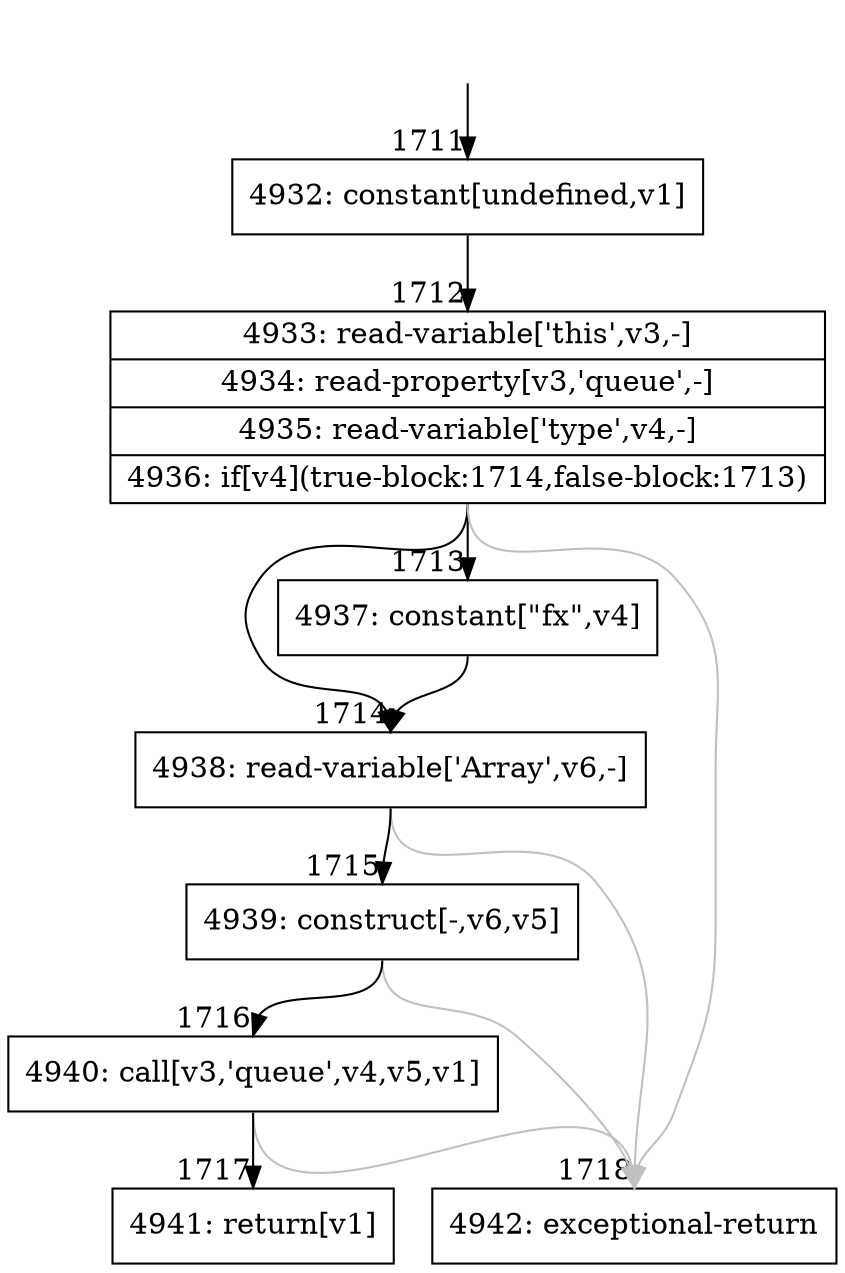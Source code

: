 digraph {
rankdir="TD"
BB_entry120[shape=none,label=""];
BB_entry120 -> BB1711 [tailport=s, headport=n, headlabel="    1711"]
BB1711 [shape=record label="{4932: constant[undefined,v1]}" ] 
BB1711 -> BB1712 [tailport=s, headport=n, headlabel="      1712"]
BB1712 [shape=record label="{4933: read-variable['this',v3,-]|4934: read-property[v3,'queue',-]|4935: read-variable['type',v4,-]|4936: if[v4](true-block:1714,false-block:1713)}" ] 
BB1712 -> BB1714 [tailport=s, headport=n, headlabel="      1714"]
BB1712 -> BB1713 [tailport=s, headport=n, headlabel="      1713"]
BB1712 -> BB1718 [tailport=s, headport=n, color=gray, headlabel="      1718"]
BB1713 [shape=record label="{4937: constant[\"fx\",v4]}" ] 
BB1713 -> BB1714 [tailport=s, headport=n]
BB1714 [shape=record label="{4938: read-variable['Array',v6,-]}" ] 
BB1714 -> BB1715 [tailport=s, headport=n, headlabel="      1715"]
BB1714 -> BB1718 [tailport=s, headport=n, color=gray]
BB1715 [shape=record label="{4939: construct[-,v6,v5]}" ] 
BB1715 -> BB1716 [tailport=s, headport=n, headlabel="      1716"]
BB1715 -> BB1718 [tailport=s, headport=n, color=gray]
BB1716 [shape=record label="{4940: call[v3,'queue',v4,v5,v1]}" ] 
BB1716 -> BB1717 [tailport=s, headport=n, headlabel="      1717"]
BB1716 -> BB1718 [tailport=s, headport=n, color=gray]
BB1717 [shape=record label="{4941: return[v1]}" ] 
BB1718 [shape=record label="{4942: exceptional-return}" ] 
}
